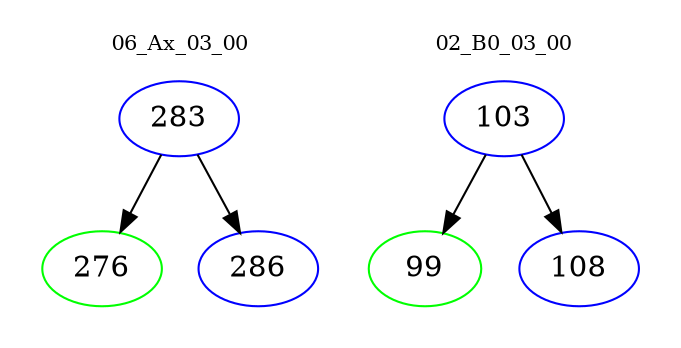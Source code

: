 digraph{
subgraph cluster_0 {
color = white
label = "06_Ax_03_00";
fontsize=10;
T0_283 [label="283", color="blue"]
T0_283 -> T0_276 [color="black"]
T0_276 [label="276", color="green"]
T0_283 -> T0_286 [color="black"]
T0_286 [label="286", color="blue"]
}
subgraph cluster_1 {
color = white
label = "02_B0_03_00";
fontsize=10;
T1_103 [label="103", color="blue"]
T1_103 -> T1_99 [color="black"]
T1_99 [label="99", color="green"]
T1_103 -> T1_108 [color="black"]
T1_108 [label="108", color="blue"]
}
}
